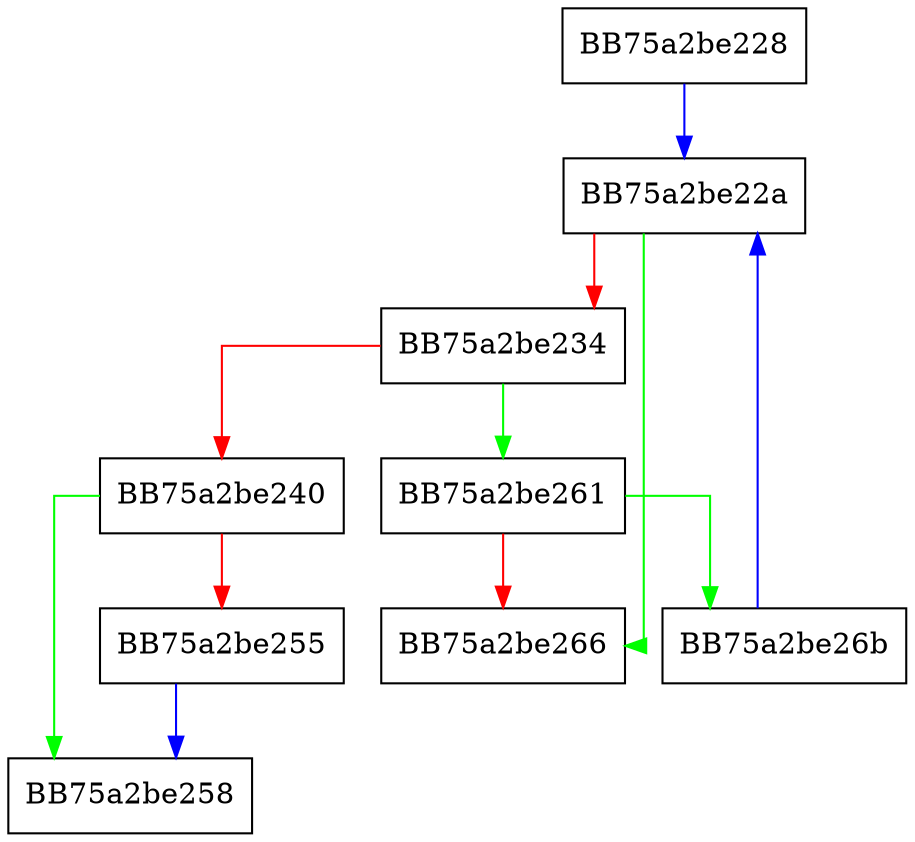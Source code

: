 digraph new_value {
  node [shape="box"];
  graph [splines=ortho];
  BB75a2be228 -> BB75a2be22a [color="blue"];
  BB75a2be22a -> BB75a2be266 [color="green"];
  BB75a2be22a -> BB75a2be234 [color="red"];
  BB75a2be234 -> BB75a2be261 [color="green"];
  BB75a2be234 -> BB75a2be240 [color="red"];
  BB75a2be240 -> BB75a2be258 [color="green"];
  BB75a2be240 -> BB75a2be255 [color="red"];
  BB75a2be255 -> BB75a2be258 [color="blue"];
  BB75a2be261 -> BB75a2be26b [color="green"];
  BB75a2be261 -> BB75a2be266 [color="red"];
  BB75a2be26b -> BB75a2be22a [color="blue"];
}